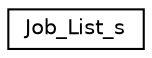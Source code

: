 digraph "Graphical Class Hierarchy"
{
 // LATEX_PDF_SIZE
  edge [fontname="Helvetica",fontsize="10",labelfontname="Helvetica",labelfontsize="10"];
  node [fontname="Helvetica",fontsize="10",shape=record];
  rankdir="LR";
  Node0 [label="Job_List_s",height=0.2,width=0.4,color="black", fillcolor="white", style="filled",URL="$structJob__List__s.html",tooltip=" "];
}
